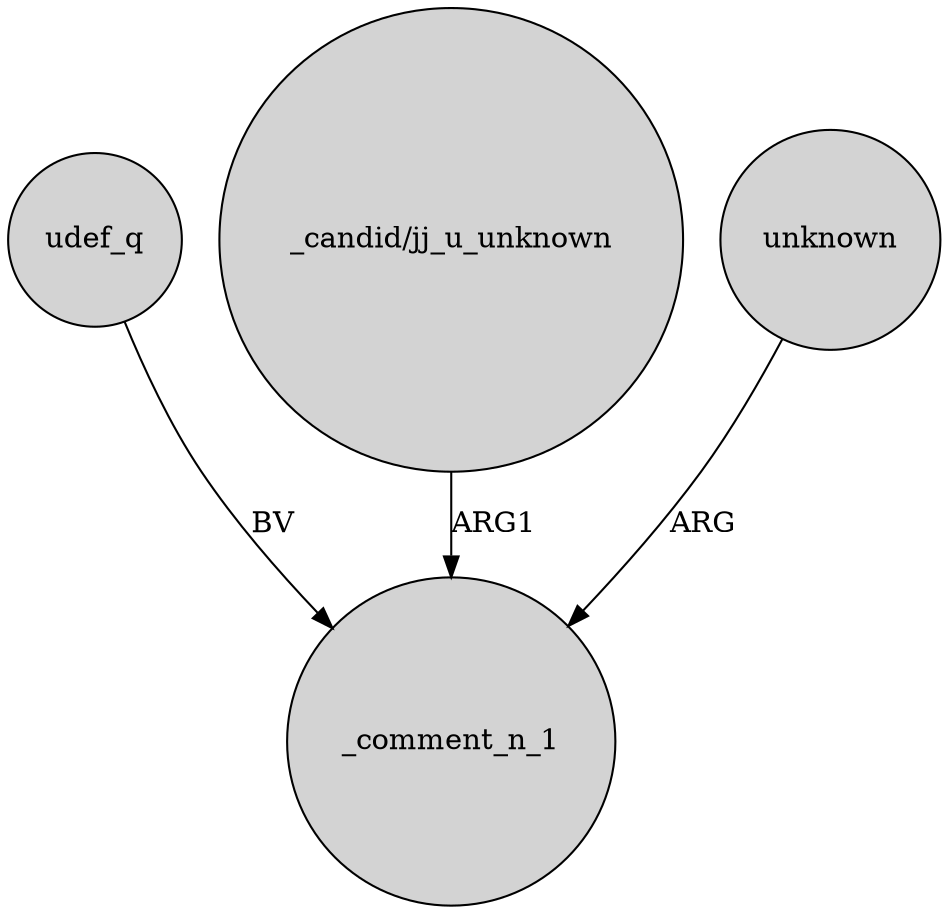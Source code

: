 digraph {
	node [shape=circle style=filled]
	udef_q -> _comment_n_1 [label=BV]
	"_candid/jj_u_unknown" -> _comment_n_1 [label=ARG1]
	unknown -> _comment_n_1 [label=ARG]
}
